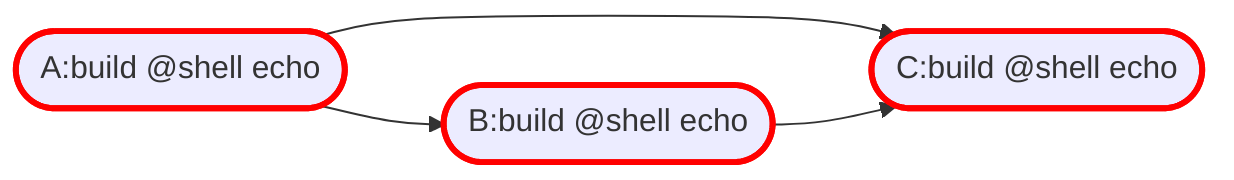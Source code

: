 flowchart LR
classDef forced stroke:red,stroke-width:3px
classDef required stroke:orange,stroke-width:3px
classDef selected stroke:black,stroke-width:3px
A:build(["A:build @shell echo"])
B:build(["B:build @shell echo"])
C:build(["C:build @shell echo"])
A:build --> B:build
A:build --> C:build
class A:build forced
B:build --> C:build
class B:build forced
class C:build forced